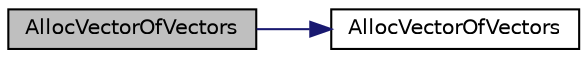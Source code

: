 digraph "AllocVectorOfVectors"
{
 // LATEX_PDF_SIZE
  edge [fontname="Helvetica",fontsize="10",labelfontname="Helvetica",labelfontsize="10"];
  node [fontname="Helvetica",fontsize="10",shape=record];
  rankdir="LR";
  Node1 [label="AllocVectorOfVectors",height=0.2,width=0.4,color="black", fillcolor="grey75", style="filled", fontcolor="black",tooltip=" "];
  Node1 -> Node2 [color="midnightblue",fontsize="10",style="solid",fontname="Helvetica"];
  Node2 [label="AllocVectorOfVectors",height=0.2,width=0.4,color="black", fillcolor="white", style="filled",URL="$group__Containers.html#gabf6c3068d1eca01b9c0699d855441ac3",tooltip="Allocate a vector of varying-size vectors and initialize with some value."];
}
